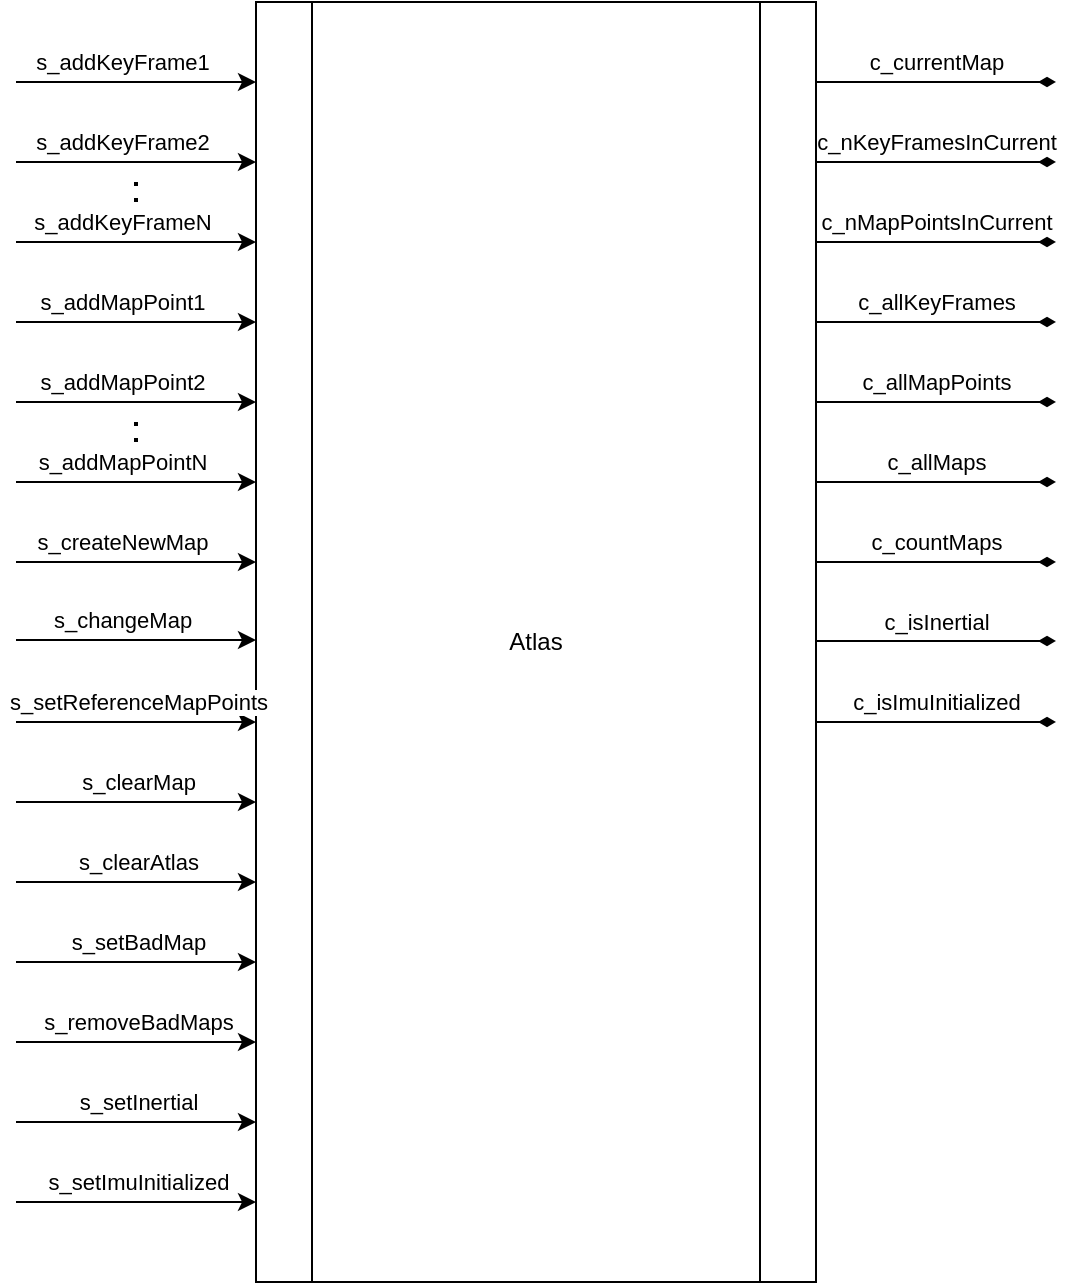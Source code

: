 <mxfile version="24.4.13" type="device">
  <diagram name="ページ1" id="AYF3H-WGAMKk10In_5GY">
    <mxGraphModel dx="1050" dy="669" grid="1" gridSize="10" guides="1" tooltips="1" connect="1" arrows="1" fold="1" page="1" pageScale="1" pageWidth="827" pageHeight="1169" math="0" shadow="0">
      <root>
        <mxCell id="0" />
        <mxCell id="1" parent="0" />
        <mxCell id="46xwRcKz6klMXNsWrA0m-2" value="Atlas" style="shape=process;whiteSpace=wrap;html=1;backgroundOutline=1;" vertex="1" parent="1">
          <mxGeometry x="160" y="120" width="280" height="640" as="geometry" />
        </mxCell>
        <mxCell id="46xwRcKz6klMXNsWrA0m-3" value="" style="endArrow=classic;html=1;rounded=0;" edge="1" parent="1">
          <mxGeometry width="50" height="50" relative="1" as="geometry">
            <mxPoint x="40" y="160" as="sourcePoint" />
            <mxPoint x="160" y="160" as="targetPoint" />
          </mxGeometry>
        </mxCell>
        <mxCell id="46xwRcKz6klMXNsWrA0m-4" value="s_addKeyFrame1" style="edgeLabel;html=1;align=center;verticalAlign=middle;resizable=0;points=[];" vertex="1" connectable="0" parent="46xwRcKz6klMXNsWrA0m-3">
          <mxGeometry x="-0.127" y="1" relative="1" as="geometry">
            <mxPoint y="-9" as="offset" />
          </mxGeometry>
        </mxCell>
        <mxCell id="46xwRcKz6klMXNsWrA0m-5" value="" style="endArrow=classic;html=1;rounded=0;" edge="1" parent="1">
          <mxGeometry width="50" height="50" relative="1" as="geometry">
            <mxPoint x="40" y="200" as="sourcePoint" />
            <mxPoint x="160" y="200" as="targetPoint" />
          </mxGeometry>
        </mxCell>
        <mxCell id="46xwRcKz6klMXNsWrA0m-6" value="s_addKeyFrame2" style="edgeLabel;html=1;align=center;verticalAlign=middle;resizable=0;points=[];" vertex="1" connectable="0" parent="46xwRcKz6klMXNsWrA0m-5">
          <mxGeometry x="-0.127" y="1" relative="1" as="geometry">
            <mxPoint y="-9" as="offset" />
          </mxGeometry>
        </mxCell>
        <mxCell id="46xwRcKz6klMXNsWrA0m-7" value="" style="endArrow=classic;html=1;rounded=0;" edge="1" parent="1">
          <mxGeometry width="50" height="50" relative="1" as="geometry">
            <mxPoint x="40" y="240" as="sourcePoint" />
            <mxPoint x="160" y="240" as="targetPoint" />
          </mxGeometry>
        </mxCell>
        <mxCell id="46xwRcKz6klMXNsWrA0m-8" value="s_addKeyFrameN" style="edgeLabel;html=1;align=center;verticalAlign=middle;resizable=0;points=[];" vertex="1" connectable="0" parent="46xwRcKz6klMXNsWrA0m-7">
          <mxGeometry x="-0.127" y="1" relative="1" as="geometry">
            <mxPoint y="-9" as="offset" />
          </mxGeometry>
        </mxCell>
        <mxCell id="46xwRcKz6klMXNsWrA0m-9" value="" style="endArrow=none;dashed=1;html=1;dashPattern=1 3;strokeWidth=2;rounded=0;" edge="1" parent="1">
          <mxGeometry width="50" height="50" relative="1" as="geometry">
            <mxPoint x="100" y="220" as="sourcePoint" />
            <mxPoint x="100" y="210" as="targetPoint" />
          </mxGeometry>
        </mxCell>
        <mxCell id="46xwRcKz6klMXNsWrA0m-10" value="" style="endArrow=classic;html=1;rounded=0;" edge="1" parent="1">
          <mxGeometry width="50" height="50" relative="1" as="geometry">
            <mxPoint x="40" y="280" as="sourcePoint" />
            <mxPoint x="160" y="280" as="targetPoint" />
          </mxGeometry>
        </mxCell>
        <mxCell id="46xwRcKz6klMXNsWrA0m-11" value="s_addMapPoint1" style="edgeLabel;html=1;align=center;verticalAlign=middle;resizable=0;points=[];" vertex="1" connectable="0" parent="46xwRcKz6klMXNsWrA0m-10">
          <mxGeometry x="-0.127" y="1" relative="1" as="geometry">
            <mxPoint y="-9" as="offset" />
          </mxGeometry>
        </mxCell>
        <mxCell id="46xwRcKz6klMXNsWrA0m-12" value="" style="endArrow=classic;html=1;rounded=0;" edge="1" parent="1">
          <mxGeometry width="50" height="50" relative="1" as="geometry">
            <mxPoint x="40" y="320" as="sourcePoint" />
            <mxPoint x="160" y="320" as="targetPoint" />
          </mxGeometry>
        </mxCell>
        <mxCell id="46xwRcKz6klMXNsWrA0m-13" value="s_addMapPoint2" style="edgeLabel;html=1;align=center;verticalAlign=middle;resizable=0;points=[];" vertex="1" connectable="0" parent="46xwRcKz6klMXNsWrA0m-12">
          <mxGeometry x="-0.127" y="1" relative="1" as="geometry">
            <mxPoint y="-9" as="offset" />
          </mxGeometry>
        </mxCell>
        <mxCell id="46xwRcKz6klMXNsWrA0m-14" value="" style="endArrow=classic;html=1;rounded=0;" edge="1" parent="1">
          <mxGeometry width="50" height="50" relative="1" as="geometry">
            <mxPoint x="40" y="360" as="sourcePoint" />
            <mxPoint x="160" y="360" as="targetPoint" />
          </mxGeometry>
        </mxCell>
        <mxCell id="46xwRcKz6klMXNsWrA0m-15" value="s_addMapPointN" style="edgeLabel;html=1;align=center;verticalAlign=middle;resizable=0;points=[];" vertex="1" connectable="0" parent="46xwRcKz6klMXNsWrA0m-14">
          <mxGeometry x="-0.127" y="1" relative="1" as="geometry">
            <mxPoint y="-9" as="offset" />
          </mxGeometry>
        </mxCell>
        <mxCell id="46xwRcKz6klMXNsWrA0m-16" value="" style="endArrow=none;dashed=1;html=1;dashPattern=1 3;strokeWidth=2;rounded=0;" edge="1" parent="1">
          <mxGeometry width="50" height="50" relative="1" as="geometry">
            <mxPoint x="100" y="340" as="sourcePoint" />
            <mxPoint x="100" y="330" as="targetPoint" />
          </mxGeometry>
        </mxCell>
        <mxCell id="46xwRcKz6klMXNsWrA0m-17" value="" style="endArrow=classic;html=1;rounded=0;" edge="1" parent="1">
          <mxGeometry width="50" height="50" relative="1" as="geometry">
            <mxPoint x="40" y="400" as="sourcePoint" />
            <mxPoint x="160" y="400" as="targetPoint" />
          </mxGeometry>
        </mxCell>
        <mxCell id="46xwRcKz6klMXNsWrA0m-18" value="s_createNewMap" style="edgeLabel;html=1;align=center;verticalAlign=middle;resizable=0;points=[];" vertex="1" connectable="0" parent="46xwRcKz6klMXNsWrA0m-17">
          <mxGeometry x="-0.127" y="1" relative="1" as="geometry">
            <mxPoint y="-9" as="offset" />
          </mxGeometry>
        </mxCell>
        <mxCell id="46xwRcKz6klMXNsWrA0m-19" value="" style="endArrow=classic;html=1;rounded=0;" edge="1" parent="1">
          <mxGeometry width="50" height="50" relative="1" as="geometry">
            <mxPoint x="40" y="439" as="sourcePoint" />
            <mxPoint x="160" y="439" as="targetPoint" />
          </mxGeometry>
        </mxCell>
        <mxCell id="46xwRcKz6klMXNsWrA0m-20" value="s_changeMap" style="edgeLabel;html=1;align=center;verticalAlign=middle;resizable=0;points=[];" vertex="1" connectable="0" parent="46xwRcKz6klMXNsWrA0m-19">
          <mxGeometry x="-0.127" y="1" relative="1" as="geometry">
            <mxPoint y="-9" as="offset" />
          </mxGeometry>
        </mxCell>
        <mxCell id="46xwRcKz6klMXNsWrA0m-21" value="" style="endArrow=classic;html=1;rounded=0;" edge="1" parent="1">
          <mxGeometry width="50" height="50" relative="1" as="geometry">
            <mxPoint x="40" y="480" as="sourcePoint" />
            <mxPoint x="160" y="480" as="targetPoint" />
          </mxGeometry>
        </mxCell>
        <mxCell id="46xwRcKz6klMXNsWrA0m-22" value="s_setReferenceMapPoints" style="edgeLabel;html=1;align=center;verticalAlign=middle;resizable=0;points=[];" vertex="1" connectable="0" parent="46xwRcKz6klMXNsWrA0m-21">
          <mxGeometry x="-0.127" y="1" relative="1" as="geometry">
            <mxPoint x="8" y="-9" as="offset" />
          </mxGeometry>
        </mxCell>
        <mxCell id="46xwRcKz6klMXNsWrA0m-23" value="" style="endArrow=classic;html=1;rounded=0;" edge="1" parent="1">
          <mxGeometry width="50" height="50" relative="1" as="geometry">
            <mxPoint x="40" y="520" as="sourcePoint" />
            <mxPoint x="160" y="520" as="targetPoint" />
          </mxGeometry>
        </mxCell>
        <mxCell id="46xwRcKz6klMXNsWrA0m-24" value="s_clearMap" style="edgeLabel;html=1;align=center;verticalAlign=middle;resizable=0;points=[];" vertex="1" connectable="0" parent="46xwRcKz6klMXNsWrA0m-23">
          <mxGeometry x="-0.127" y="1" relative="1" as="geometry">
            <mxPoint x="8" y="-9" as="offset" />
          </mxGeometry>
        </mxCell>
        <mxCell id="46xwRcKz6klMXNsWrA0m-25" value="" style="endArrow=classic;html=1;rounded=0;" edge="1" parent="1">
          <mxGeometry width="50" height="50" relative="1" as="geometry">
            <mxPoint x="40" y="560" as="sourcePoint" />
            <mxPoint x="160" y="560" as="targetPoint" />
          </mxGeometry>
        </mxCell>
        <mxCell id="46xwRcKz6klMXNsWrA0m-26" value="s_clearAtlas" style="edgeLabel;html=1;align=center;verticalAlign=middle;resizable=0;points=[];" vertex="1" connectable="0" parent="46xwRcKz6klMXNsWrA0m-25">
          <mxGeometry x="-0.127" y="1" relative="1" as="geometry">
            <mxPoint x="8" y="-9" as="offset" />
          </mxGeometry>
        </mxCell>
        <mxCell id="46xwRcKz6klMXNsWrA0m-27" value="" style="endArrow=classic;html=1;rounded=0;" edge="1" parent="1">
          <mxGeometry width="50" height="50" relative="1" as="geometry">
            <mxPoint x="40" y="600" as="sourcePoint" />
            <mxPoint x="160" y="600" as="targetPoint" />
          </mxGeometry>
        </mxCell>
        <mxCell id="46xwRcKz6klMXNsWrA0m-28" value="s_setBadMap" style="edgeLabel;html=1;align=center;verticalAlign=middle;resizable=0;points=[];" vertex="1" connectable="0" parent="46xwRcKz6klMXNsWrA0m-27">
          <mxGeometry x="-0.127" y="1" relative="1" as="geometry">
            <mxPoint x="8" y="-9" as="offset" />
          </mxGeometry>
        </mxCell>
        <mxCell id="46xwRcKz6klMXNsWrA0m-29" value="" style="endArrow=classic;html=1;rounded=0;" edge="1" parent="1">
          <mxGeometry width="50" height="50" relative="1" as="geometry">
            <mxPoint x="40" y="640" as="sourcePoint" />
            <mxPoint x="160" y="640" as="targetPoint" />
          </mxGeometry>
        </mxCell>
        <mxCell id="46xwRcKz6klMXNsWrA0m-30" value="s_removeBadMaps" style="edgeLabel;html=1;align=center;verticalAlign=middle;resizable=0;points=[];" vertex="1" connectable="0" parent="46xwRcKz6klMXNsWrA0m-29">
          <mxGeometry x="-0.127" y="1" relative="1" as="geometry">
            <mxPoint x="8" y="-9" as="offset" />
          </mxGeometry>
        </mxCell>
        <mxCell id="46xwRcKz6klMXNsWrA0m-33" value="" style="endArrow=classic;html=1;rounded=0;" edge="1" parent="1">
          <mxGeometry width="50" height="50" relative="1" as="geometry">
            <mxPoint x="40" y="680" as="sourcePoint" />
            <mxPoint x="160" y="680" as="targetPoint" />
          </mxGeometry>
        </mxCell>
        <mxCell id="46xwRcKz6klMXNsWrA0m-34" value="s_setInertial" style="edgeLabel;html=1;align=center;verticalAlign=middle;resizable=0;points=[];" vertex="1" connectable="0" parent="46xwRcKz6klMXNsWrA0m-33">
          <mxGeometry x="-0.127" y="1" relative="1" as="geometry">
            <mxPoint x="8" y="-9" as="offset" />
          </mxGeometry>
        </mxCell>
        <mxCell id="46xwRcKz6klMXNsWrA0m-35" value="" style="endArrow=classic;html=1;rounded=0;" edge="1" parent="1">
          <mxGeometry width="50" height="50" relative="1" as="geometry">
            <mxPoint x="40" y="720" as="sourcePoint" />
            <mxPoint x="160" y="720" as="targetPoint" />
          </mxGeometry>
        </mxCell>
        <mxCell id="46xwRcKz6klMXNsWrA0m-36" value="s_setImuInitialized" style="edgeLabel;html=1;align=center;verticalAlign=middle;resizable=0;points=[];" vertex="1" connectable="0" parent="46xwRcKz6klMXNsWrA0m-35">
          <mxGeometry x="-0.127" y="1" relative="1" as="geometry">
            <mxPoint x="8" y="-9" as="offset" />
          </mxGeometry>
        </mxCell>
        <mxCell id="46xwRcKz6klMXNsWrA0m-37" value="" style="endArrow=diamondThin;html=1;rounded=0;endFill=1;" edge="1" parent="1">
          <mxGeometry width="50" height="50" relative="1" as="geometry">
            <mxPoint x="440" y="160" as="sourcePoint" />
            <mxPoint x="560" y="160" as="targetPoint" />
          </mxGeometry>
        </mxCell>
        <mxCell id="46xwRcKz6klMXNsWrA0m-38" value="c_currentMap" style="edgeLabel;html=1;align=center;verticalAlign=middle;resizable=0;points=[];" vertex="1" connectable="0" parent="46xwRcKz6klMXNsWrA0m-37">
          <mxGeometry x="0.427" y="-3" relative="1" as="geometry">
            <mxPoint x="-26" y="-13" as="offset" />
          </mxGeometry>
        </mxCell>
        <mxCell id="46xwRcKz6klMXNsWrA0m-45" value="" style="endArrow=diamondThin;html=1;rounded=0;endFill=1;" edge="1" parent="1">
          <mxGeometry width="50" height="50" relative="1" as="geometry">
            <mxPoint x="440" y="200" as="sourcePoint" />
            <mxPoint x="560" y="200" as="targetPoint" />
          </mxGeometry>
        </mxCell>
        <mxCell id="46xwRcKz6klMXNsWrA0m-46" value="c_nKeyFramesInCurrent" style="edgeLabel;html=1;align=center;verticalAlign=middle;resizable=0;points=[];" vertex="1" connectable="0" parent="46xwRcKz6klMXNsWrA0m-45">
          <mxGeometry x="0.427" y="-3" relative="1" as="geometry">
            <mxPoint x="-26" y="-13" as="offset" />
          </mxGeometry>
        </mxCell>
        <mxCell id="46xwRcKz6klMXNsWrA0m-47" value="" style="endArrow=diamondThin;html=1;rounded=0;endFill=1;" edge="1" parent="1">
          <mxGeometry width="50" height="50" relative="1" as="geometry">
            <mxPoint x="440" y="240" as="sourcePoint" />
            <mxPoint x="560" y="240" as="targetPoint" />
          </mxGeometry>
        </mxCell>
        <mxCell id="46xwRcKz6klMXNsWrA0m-48" value="c_nMapPointsInCurrent" style="edgeLabel;html=1;align=center;verticalAlign=middle;resizable=0;points=[];" vertex="1" connectable="0" parent="46xwRcKz6klMXNsWrA0m-47">
          <mxGeometry x="0.427" y="-3" relative="1" as="geometry">
            <mxPoint x="-26" y="-13" as="offset" />
          </mxGeometry>
        </mxCell>
        <mxCell id="46xwRcKz6klMXNsWrA0m-49" value="" style="endArrow=diamondThin;html=1;rounded=0;endFill=1;" edge="1" parent="1">
          <mxGeometry width="50" height="50" relative="1" as="geometry">
            <mxPoint x="440" y="280" as="sourcePoint" />
            <mxPoint x="560" y="280" as="targetPoint" />
          </mxGeometry>
        </mxCell>
        <mxCell id="46xwRcKz6klMXNsWrA0m-50" value="c_allKeyFrames" style="edgeLabel;html=1;align=center;verticalAlign=middle;resizable=0;points=[];" vertex="1" connectable="0" parent="46xwRcKz6klMXNsWrA0m-49">
          <mxGeometry x="0.427" y="-3" relative="1" as="geometry">
            <mxPoint x="-26" y="-13" as="offset" />
          </mxGeometry>
        </mxCell>
        <mxCell id="46xwRcKz6klMXNsWrA0m-53" value="" style="endArrow=diamondThin;html=1;rounded=0;endFill=1;" edge="1" parent="1">
          <mxGeometry width="50" height="50" relative="1" as="geometry">
            <mxPoint x="440" y="320" as="sourcePoint" />
            <mxPoint x="560" y="320" as="targetPoint" />
          </mxGeometry>
        </mxCell>
        <mxCell id="46xwRcKz6klMXNsWrA0m-54" value="c_allMapPoints" style="edgeLabel;html=1;align=center;verticalAlign=middle;resizable=0;points=[];" vertex="1" connectable="0" parent="46xwRcKz6klMXNsWrA0m-53">
          <mxGeometry x="0.427" y="-3" relative="1" as="geometry">
            <mxPoint x="-26" y="-13" as="offset" />
          </mxGeometry>
        </mxCell>
        <mxCell id="46xwRcKz6klMXNsWrA0m-55" value="" style="endArrow=diamondThin;html=1;rounded=0;endFill=1;" edge="1" parent="1">
          <mxGeometry width="50" height="50" relative="1" as="geometry">
            <mxPoint x="440" y="360" as="sourcePoint" />
            <mxPoint x="560" y="360" as="targetPoint" />
          </mxGeometry>
        </mxCell>
        <mxCell id="46xwRcKz6klMXNsWrA0m-56" value="c_allMaps" style="edgeLabel;html=1;align=center;verticalAlign=middle;resizable=0;points=[];" vertex="1" connectable="0" parent="46xwRcKz6klMXNsWrA0m-55">
          <mxGeometry x="0.427" y="-3" relative="1" as="geometry">
            <mxPoint x="-26" y="-13" as="offset" />
          </mxGeometry>
        </mxCell>
        <mxCell id="46xwRcKz6klMXNsWrA0m-58" value="" style="endArrow=diamondThin;html=1;rounded=0;endFill=1;" edge="1" parent="1">
          <mxGeometry width="50" height="50" relative="1" as="geometry">
            <mxPoint x="440" y="400" as="sourcePoint" />
            <mxPoint x="560" y="400" as="targetPoint" />
          </mxGeometry>
        </mxCell>
        <mxCell id="46xwRcKz6klMXNsWrA0m-59" value="c_countMaps" style="edgeLabel;html=1;align=center;verticalAlign=middle;resizable=0;points=[];" vertex="1" connectable="0" parent="46xwRcKz6klMXNsWrA0m-58">
          <mxGeometry x="0.427" y="-3" relative="1" as="geometry">
            <mxPoint x="-26" y="-13" as="offset" />
          </mxGeometry>
        </mxCell>
        <mxCell id="46xwRcKz6klMXNsWrA0m-60" value="" style="endArrow=diamondThin;html=1;rounded=0;endFill=1;" edge="1" parent="1">
          <mxGeometry width="50" height="50" relative="1" as="geometry">
            <mxPoint x="440" y="439.5" as="sourcePoint" />
            <mxPoint x="560" y="439.5" as="targetPoint" />
          </mxGeometry>
        </mxCell>
        <mxCell id="46xwRcKz6klMXNsWrA0m-61" value="c_isInertial" style="edgeLabel;html=1;align=center;verticalAlign=middle;resizable=0;points=[];" vertex="1" connectable="0" parent="46xwRcKz6klMXNsWrA0m-60">
          <mxGeometry x="0.427" y="-3" relative="1" as="geometry">
            <mxPoint x="-26" y="-13" as="offset" />
          </mxGeometry>
        </mxCell>
        <mxCell id="46xwRcKz6klMXNsWrA0m-62" value="" style="endArrow=diamondThin;html=1;rounded=0;endFill=1;" edge="1" parent="1">
          <mxGeometry width="50" height="50" relative="1" as="geometry">
            <mxPoint x="440" y="480" as="sourcePoint" />
            <mxPoint x="560" y="480" as="targetPoint" />
          </mxGeometry>
        </mxCell>
        <mxCell id="46xwRcKz6klMXNsWrA0m-63" value="c_isImuInitialized" style="edgeLabel;html=1;align=center;verticalAlign=middle;resizable=0;points=[];" vertex="1" connectable="0" parent="46xwRcKz6klMXNsWrA0m-62">
          <mxGeometry x="0.427" y="-3" relative="1" as="geometry">
            <mxPoint x="-26" y="-13" as="offset" />
          </mxGeometry>
        </mxCell>
      </root>
    </mxGraphModel>
  </diagram>
</mxfile>
